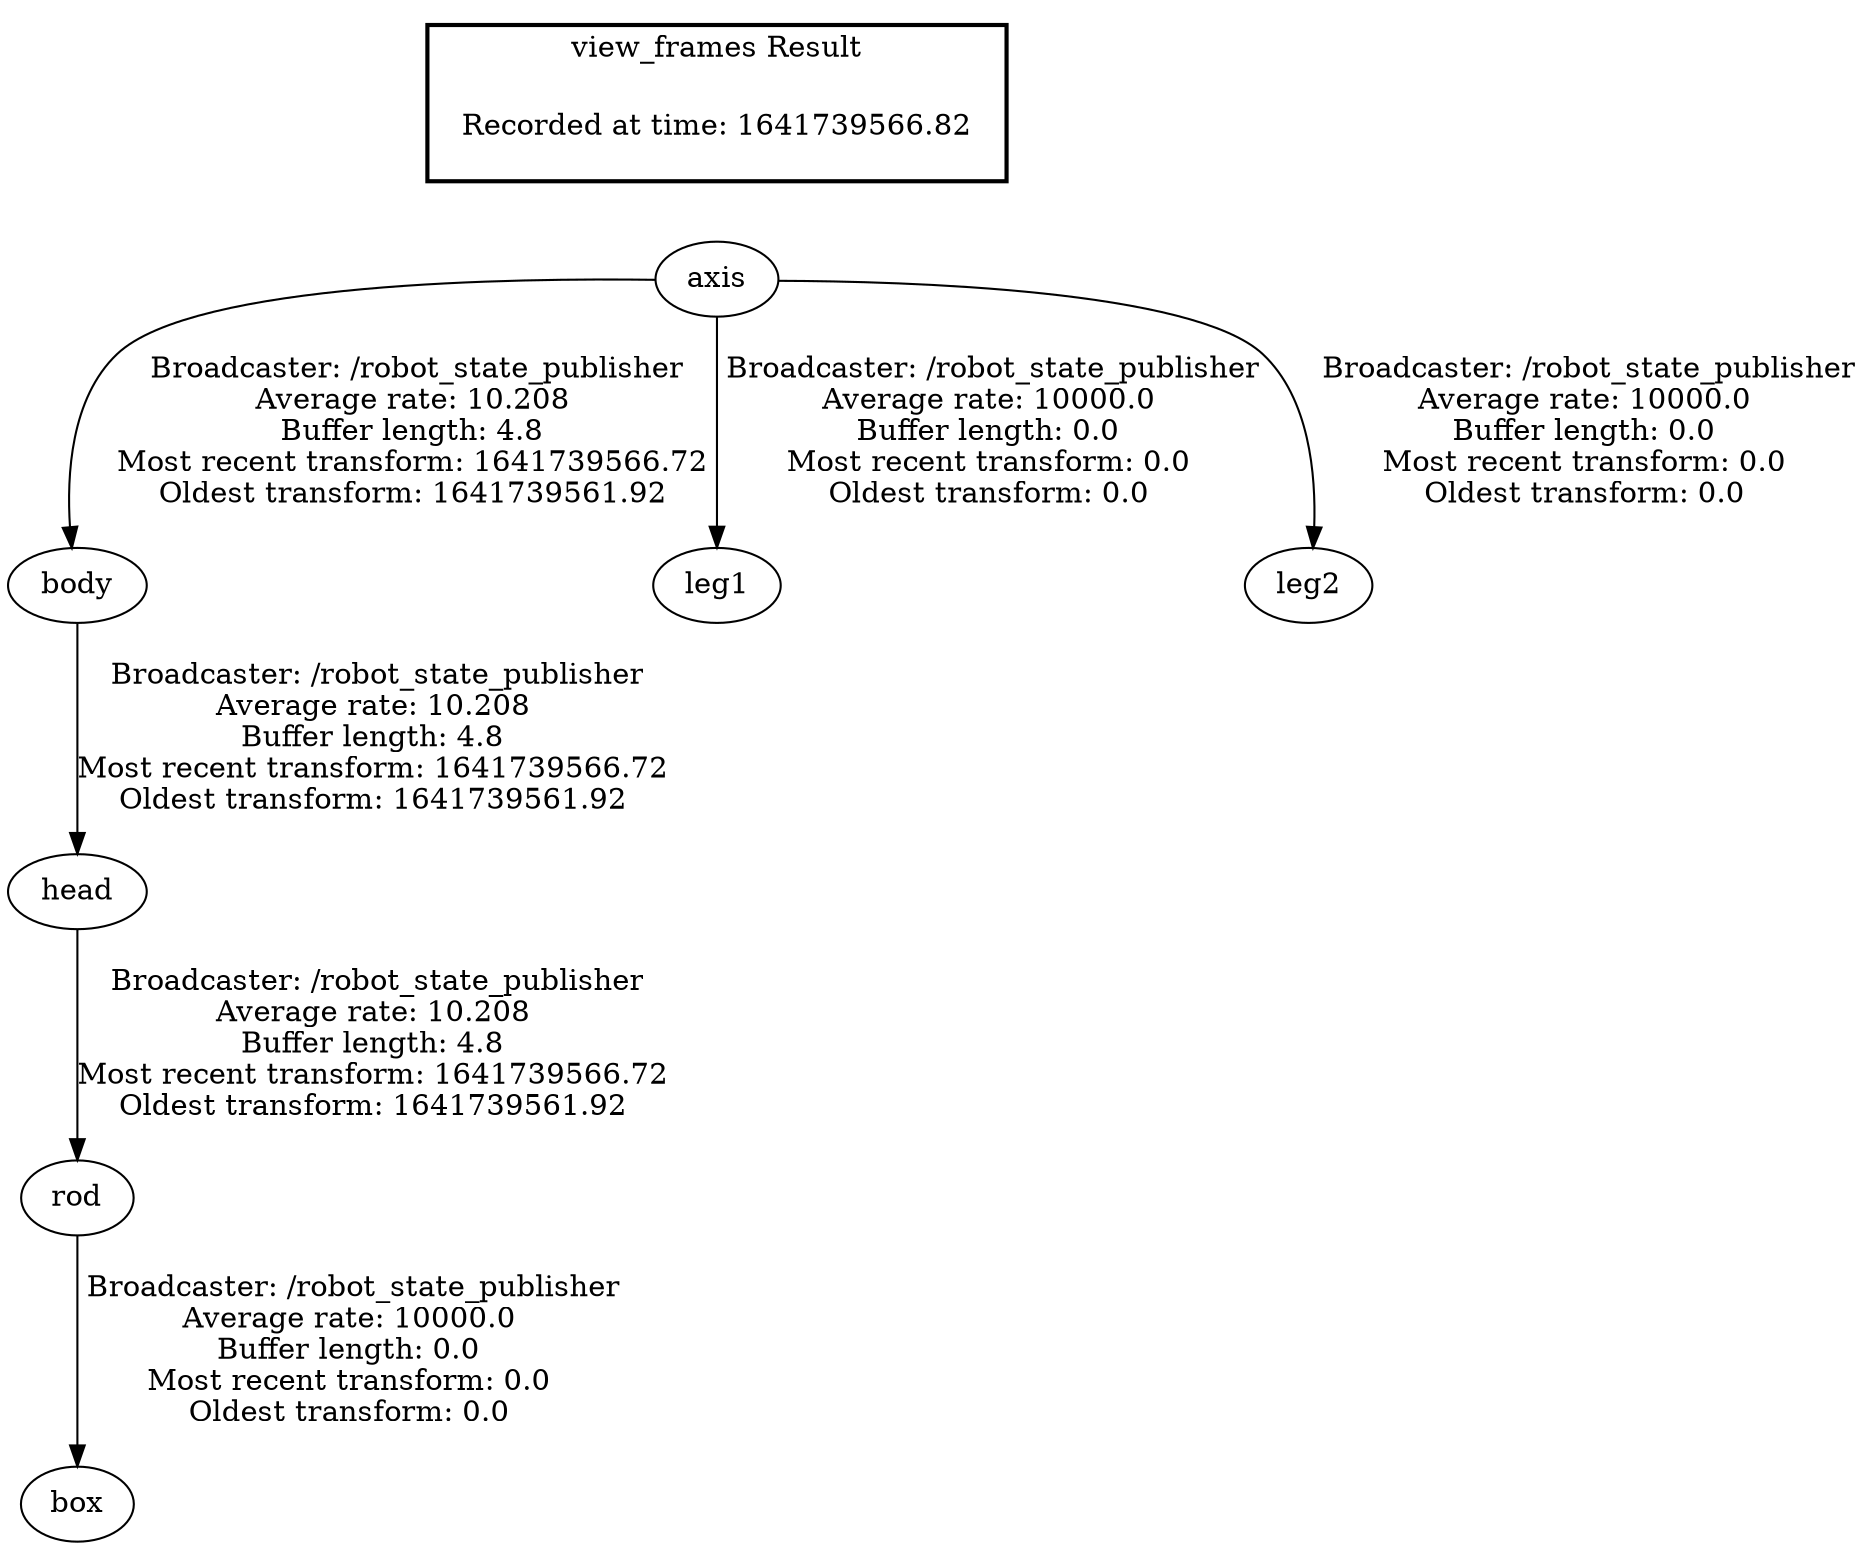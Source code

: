digraph G {
"rod" -> "box"[label=" Broadcaster: /robot_state_publisher\nAverage rate: 10000.0\nBuffer length: 0.0\nMost recent transform: 0.0\nOldest transform: 0.0\n"];
"axis" -> "body"[label=" Broadcaster: /robot_state_publisher\nAverage rate: 10.208\nBuffer length: 4.8\nMost recent transform: 1641739566.72\nOldest transform: 1641739561.92\n"];
"body" -> "head"[label=" Broadcaster: /robot_state_publisher\nAverage rate: 10.208\nBuffer length: 4.8\nMost recent transform: 1641739566.72\nOldest transform: 1641739561.92\n"];
"axis" -> "leg1"[label=" Broadcaster: /robot_state_publisher\nAverage rate: 10000.0\nBuffer length: 0.0\nMost recent transform: 0.0\nOldest transform: 0.0\n"];
"axis" -> "leg2"[label=" Broadcaster: /robot_state_publisher\nAverage rate: 10000.0\nBuffer length: 0.0\nMost recent transform: 0.0\nOldest transform: 0.0\n"];
"head" -> "rod"[label=" Broadcaster: /robot_state_publisher\nAverage rate: 10.208\nBuffer length: 4.8\nMost recent transform: 1641739566.72\nOldest transform: 1641739561.92\n"];
edge [style=invis];
 subgraph cluster_legend { style=bold; color=black; label ="view_frames Result";
"Recorded at time: 1641739566.82"[ shape=plaintext ] ;
}->"axis";
}